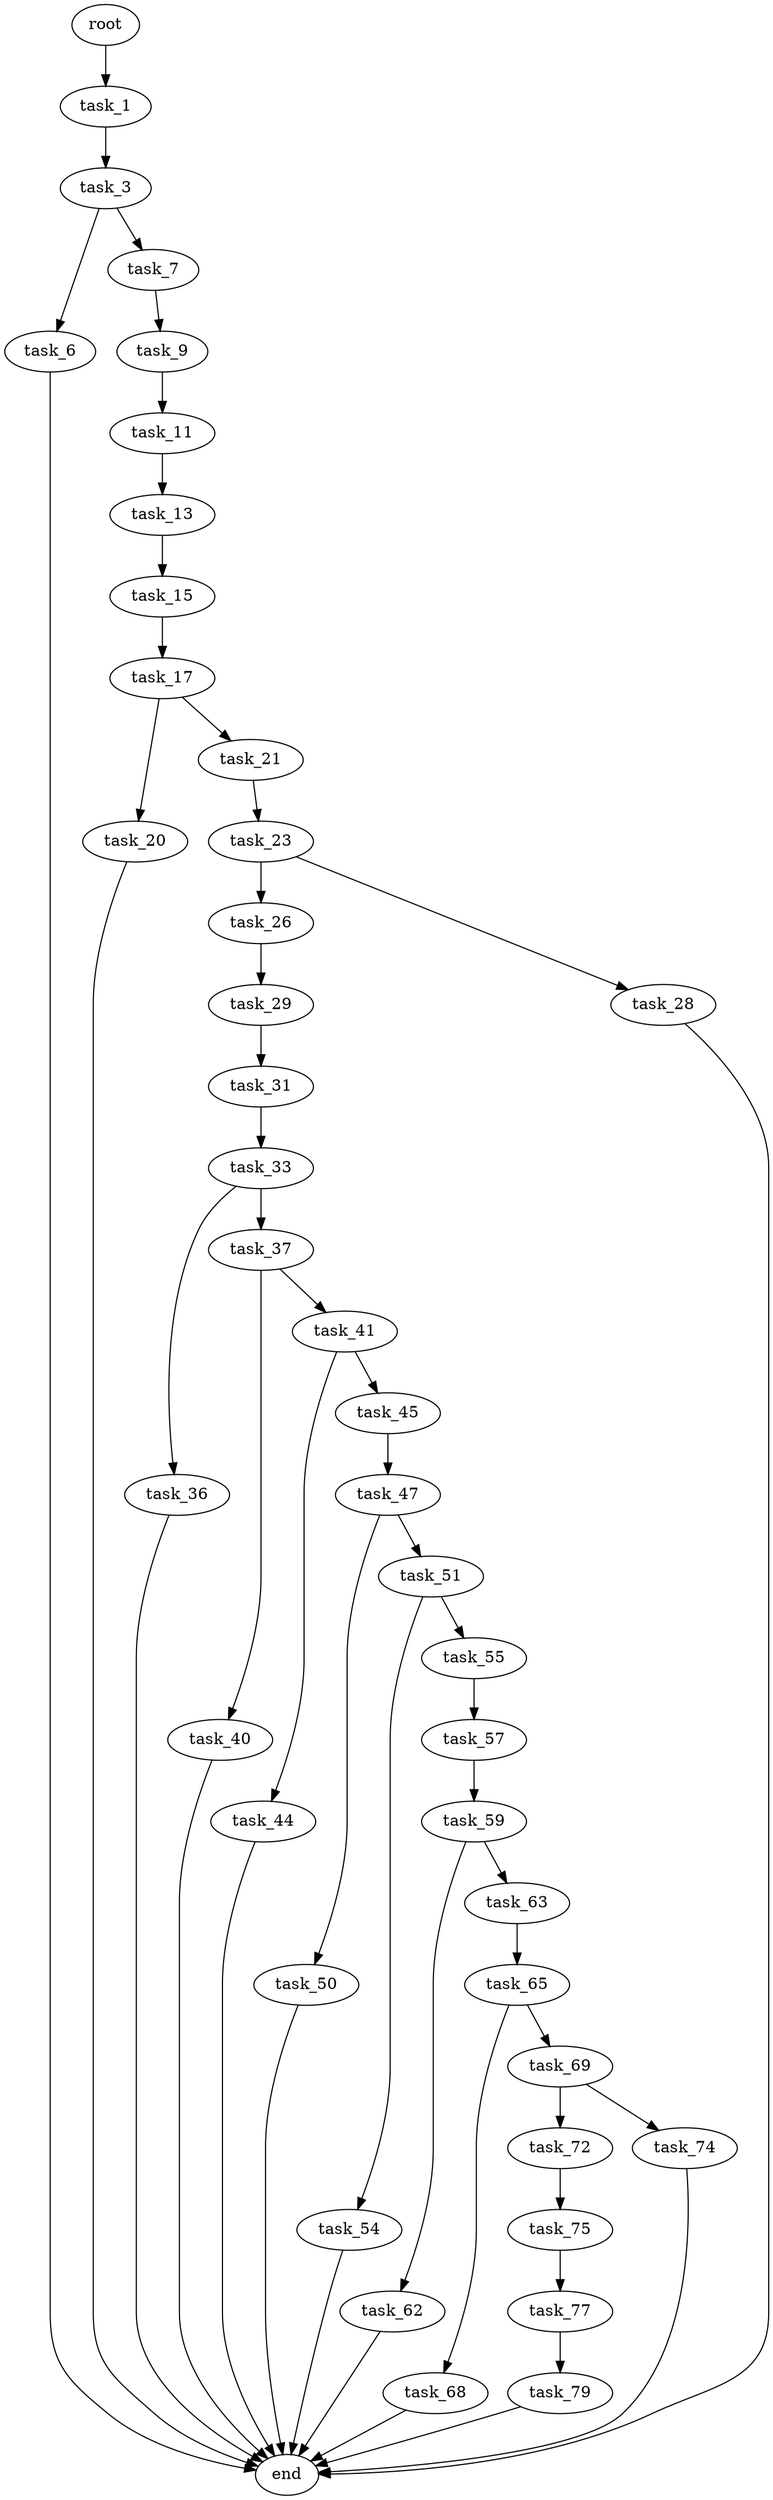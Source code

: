 digraph G {
  root [size="0.000000"];
  task_1 [size="307045541826.000000"];
  task_3 [size="28991029248.000000"];
  task_6 [size="445778005409.000000"];
  task_7 [size="220045908974.000000"];
  task_9 [size="31466484167.000000"];
  task_11 [size="21309666375.000000"];
  task_13 [size="13961249395.000000"];
  task_15 [size="68719476736.000000"];
  task_17 [size="1253885826.000000"];
  task_20 [size="8589934592.000000"];
  task_21 [size="22731069188.000000"];
  task_23 [size="10701584276.000000"];
  task_26 [size="1073741824000.000000"];
  task_28 [size="134217728000.000000"];
  task_29 [size="782757789696.000000"];
  task_31 [size="318155662688.000000"];
  task_33 [size="4639087402.000000"];
  task_36 [size="185866981950.000000"];
  task_37 [size="782757789696.000000"];
  task_40 [size="125391716164.000000"];
  task_41 [size="28991029248.000000"];
  task_44 [size="368293445632.000000"];
  task_45 [size="8589934592.000000"];
  task_47 [size="85992840748.000000"];
  task_50 [size="9066444749.000000"];
  task_51 [size="68719476736.000000"];
  task_54 [size="358553229618.000000"];
  task_55 [size="13284957996.000000"];
  task_57 [size="172183060792.000000"];
  task_59 [size="5688045225.000000"];
  task_62 [size="1073741824000.000000"];
  task_63 [size="122662079971.000000"];
  task_65 [size="609043040732.000000"];
  task_68 [size="16088169710.000000"];
  task_69 [size="17263338591.000000"];
  task_72 [size="782757789696.000000"];
  task_74 [size="109792512452.000000"];
  task_75 [size="28991029248.000000"];
  task_77 [size="462008411493.000000"];
  task_79 [size="14261313278.000000"];
  end [size="0.000000"];

  root -> task_1 [size="1.000000"];
  task_1 -> task_3 [size="209715200.000000"];
  task_3 -> task_6 [size="75497472.000000"];
  task_3 -> task_7 [size="75497472.000000"];
  task_6 -> end [size="1.000000"];
  task_7 -> task_9 [size="536870912.000000"];
  task_9 -> task_11 [size="838860800.000000"];
  task_11 -> task_13 [size="411041792.000000"];
  task_13 -> task_15 [size="33554432.000000"];
  task_15 -> task_17 [size="134217728.000000"];
  task_17 -> task_20 [size="75497472.000000"];
  task_17 -> task_21 [size="75497472.000000"];
  task_20 -> end [size="1.000000"];
  task_21 -> task_23 [size="411041792.000000"];
  task_23 -> task_26 [size="536870912.000000"];
  task_23 -> task_28 [size="536870912.000000"];
  task_26 -> task_29 [size="838860800.000000"];
  task_28 -> end [size="1.000000"];
  task_29 -> task_31 [size="679477248.000000"];
  task_31 -> task_33 [size="209715200.000000"];
  task_33 -> task_36 [size="134217728.000000"];
  task_33 -> task_37 [size="134217728.000000"];
  task_36 -> end [size="1.000000"];
  task_37 -> task_40 [size="679477248.000000"];
  task_37 -> task_41 [size="679477248.000000"];
  task_40 -> end [size="1.000000"];
  task_41 -> task_44 [size="75497472.000000"];
  task_41 -> task_45 [size="75497472.000000"];
  task_44 -> end [size="1.000000"];
  task_45 -> task_47 [size="33554432.000000"];
  task_47 -> task_50 [size="75497472.000000"];
  task_47 -> task_51 [size="75497472.000000"];
  task_50 -> end [size="1.000000"];
  task_51 -> task_54 [size="134217728.000000"];
  task_51 -> task_55 [size="134217728.000000"];
  task_54 -> end [size="1.000000"];
  task_55 -> task_57 [size="536870912.000000"];
  task_57 -> task_59 [size="536870912.000000"];
  task_59 -> task_62 [size="134217728.000000"];
  task_59 -> task_63 [size="134217728.000000"];
  task_62 -> end [size="1.000000"];
  task_63 -> task_65 [size="134217728.000000"];
  task_65 -> task_68 [size="679477248.000000"];
  task_65 -> task_69 [size="679477248.000000"];
  task_68 -> end [size="1.000000"];
  task_69 -> task_72 [size="33554432.000000"];
  task_69 -> task_74 [size="33554432.000000"];
  task_72 -> task_75 [size="679477248.000000"];
  task_74 -> end [size="1.000000"];
  task_75 -> task_77 [size="75497472.000000"];
  task_77 -> task_79 [size="411041792.000000"];
  task_79 -> end [size="1.000000"];
}

